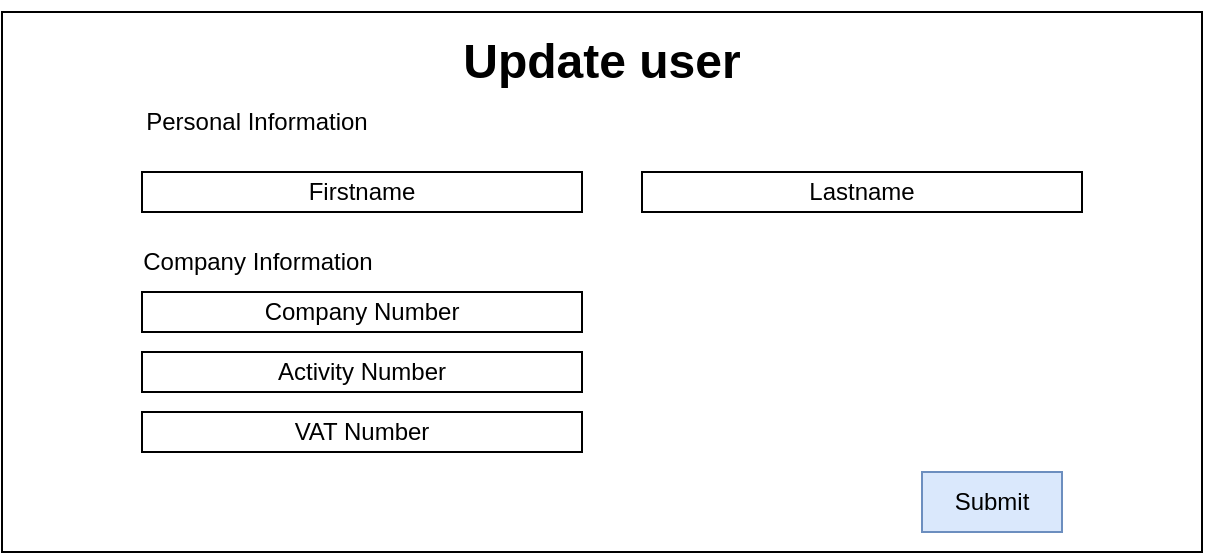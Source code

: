 <mxfile>
    <diagram id="nceqD2D0HWQe7H7AMjFa" name="Page-1">
        <mxGraphModel dx="408" dy="288" grid="1" gridSize="10" guides="1" tooltips="1" connect="1" arrows="1" fold="1" page="1" pageScale="1" pageWidth="827" pageHeight="1169" math="0" shadow="0">
            <root>
                <mxCell id="0"/>
                <mxCell id="1" parent="0"/>
                <mxCell id="2" value="" style="rounded=0;whiteSpace=wrap;html=1;" parent="1" vertex="1">
                    <mxGeometry x="40" y="40" width="600" height="270" as="geometry"/>
                </mxCell>
                <mxCell id="3" value="&lt;h1&gt;Update user&lt;/h1&gt;" style="text;html=1;strokeColor=none;fillColor=none;align=center;verticalAlign=middle;whiteSpace=wrap;rounded=0;" parent="1" vertex="1">
                    <mxGeometry x="230" y="50" width="220" height="30" as="geometry"/>
                </mxCell>
                <mxCell id="4" value="Firstname" style="rounded=0;whiteSpace=wrap;html=1;" parent="1" vertex="1">
                    <mxGeometry x="110" y="120" width="220" height="20" as="geometry"/>
                </mxCell>
                <mxCell id="5" value="Lastname" style="rounded=0;whiteSpace=wrap;html=1;" parent="1" vertex="1">
                    <mxGeometry x="360" y="120" width="220" height="20" as="geometry"/>
                </mxCell>
                <mxCell id="6" value="Personal Information" style="text;html=1;strokeColor=none;fillColor=none;align=center;verticalAlign=middle;whiteSpace=wrap;rounded=0;" parent="1" vertex="1">
                    <mxGeometry x="110" y="80" width="115" height="30" as="geometry"/>
                </mxCell>
                <mxCell id="8" value="Company Number" style="rounded=0;whiteSpace=wrap;html=1;" parent="1" vertex="1">
                    <mxGeometry x="110" y="180" width="220" height="20" as="geometry"/>
                </mxCell>
                <mxCell id="9" value="VAT Number" style="rounded=0;whiteSpace=wrap;html=1;" parent="1" vertex="1">
                    <mxGeometry x="110" y="240" width="220" height="20" as="geometry"/>
                </mxCell>
                <mxCell id="12" value="Company Information" style="text;html=1;strokeColor=none;fillColor=none;align=center;verticalAlign=middle;whiteSpace=wrap;rounded=0;" parent="1" vertex="1">
                    <mxGeometry x="107.5" y="150" width="120" height="30" as="geometry"/>
                </mxCell>
                <mxCell id="13" value="Activity Number" style="rounded=0;whiteSpace=wrap;html=1;" parent="1" vertex="1">
                    <mxGeometry x="110" y="210" width="220" height="20" as="geometry"/>
                </mxCell>
                <mxCell id="dudvjgdecly6n3jqDHbo-13" value="Submit" style="rounded=0;whiteSpace=wrap;html=1;fillColor=#dae8fc;strokeColor=#6c8ebf;" parent="1" vertex="1">
                    <mxGeometry x="500" y="270" width="70" height="30" as="geometry"/>
                </mxCell>
            </root>
        </mxGraphModel>
    </diagram>
</mxfile>